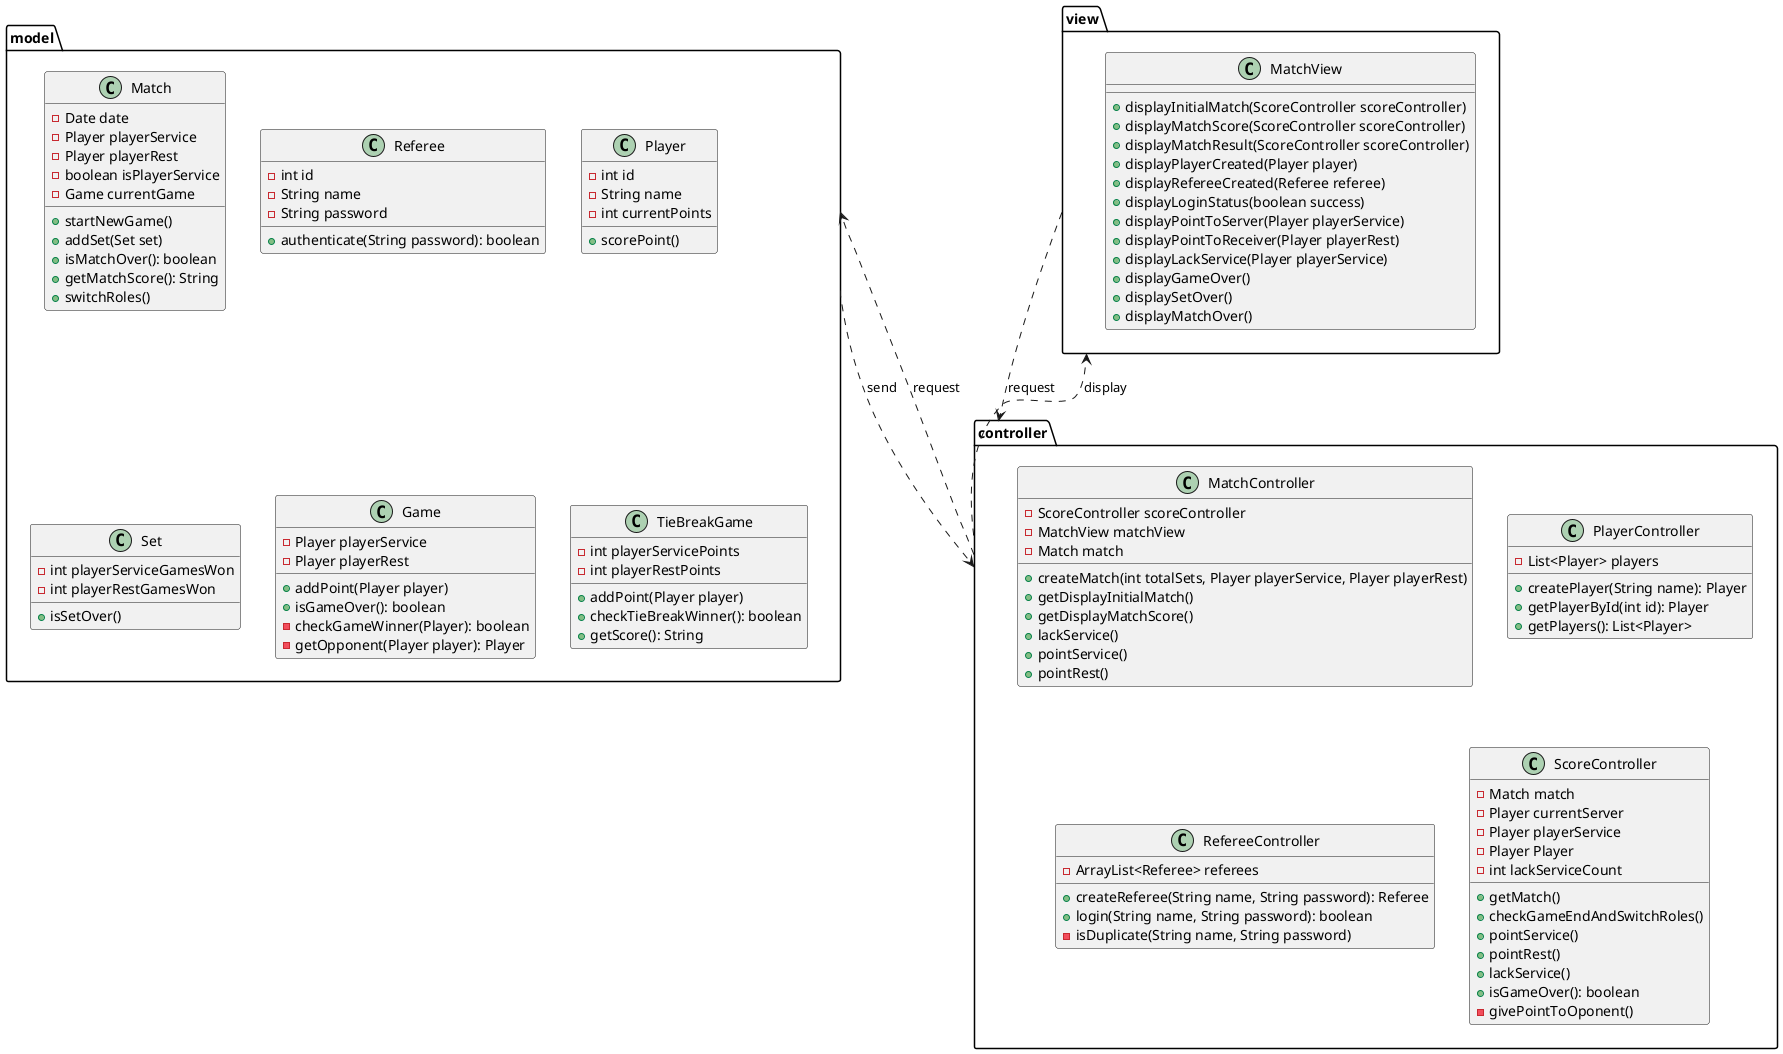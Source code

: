 @startuml
package "model" {

    class Match {
    - Date date
    - Player playerService
    - Player playerRest
    - boolean isPlayerService
    - Game currentGame

    + startNewGame()
    + addSet(Set set)
    + isMatchOver(): boolean
    + getMatchScore(): String
    + switchRoles()
    }

    class Referee {
    - int id
    - String name
    - String password

    + authenticate(String password): boolean
    }

    class Player {
    - int id
    - String name
    - int currentPoints

    + scorePoint()
    }

    class Set {
    - int playerServiceGamesWon
    - int playerRestGamesWon

    + isSetOver()
    }

    class Game {
    - Player playerService
    - Player playerRest

    + addPoint(Player player)
    + isGameOver(): boolean
    - checkGameWinner(Player): boolean
    - getOpponent(Player player): Player
    }

    class TieBreakGame {
    - int playerServicePoints
    - int playerRestPoints

    + addPoint(Player player)
    + checkTieBreakWinner(): boolean
    + getScore(): String
    }
}

package "view" {
    class MatchView {

    + displayInitialMatch(ScoreController scoreController)
    + displayMatchScore(ScoreController scoreController)
    + displayMatchResult(ScoreController scoreController)
    + displayPlayerCreated(Player player)
    + displayRefereeCreated(Referee referee)
    + displayLoginStatus(boolean success)
    + displayPointToServer(Player playerService)
    + displayPointToReceiver(Player playerRest)
    + displayLackService(Player playerService)
    + displayGameOver()
    + displaySetOver()
    + displayMatchOver()
    }
}

package "controller" {
    class MatchController {
    - ScoreController scoreController
    - MatchView matchView
    - Match match

    + createMatch(int totalSets, Player playerService, Player playerRest)
    + getDisplayInitialMatch()
    + getDisplayMatchScore()
    + lackService()
    + pointService()
    + pointRest()
    }

    class PlayerController {
    - List<Player> players

    + createPlayer(String name): Player
    + getPlayerById(int id): Player
    + getPlayers(): List<Player>
    }

    class RefereeController {
    - ArrayList<Referee> referees

    + createReferee(String name, String password): Referee
    + login(String name, String password): boolean
    - isDuplicate(String name, String password)
    }

    class ScoreController {
    - Match match
    - Player currentServer
    - Player playerService
    - Player Player
    - int lackServiceCount

    + getMatch()
    + checkGameEndAndSwitchRoles()
    + pointService()
    + pointRest()
    + lackService()
    + isGameOver(): boolean
    - givePointToOponent()

    }
}

"controller" ..> "model" : request
"controller" ..> "view" : display
"view" ..> "controller" : request
"model" ..> "controller" : send


@enduml